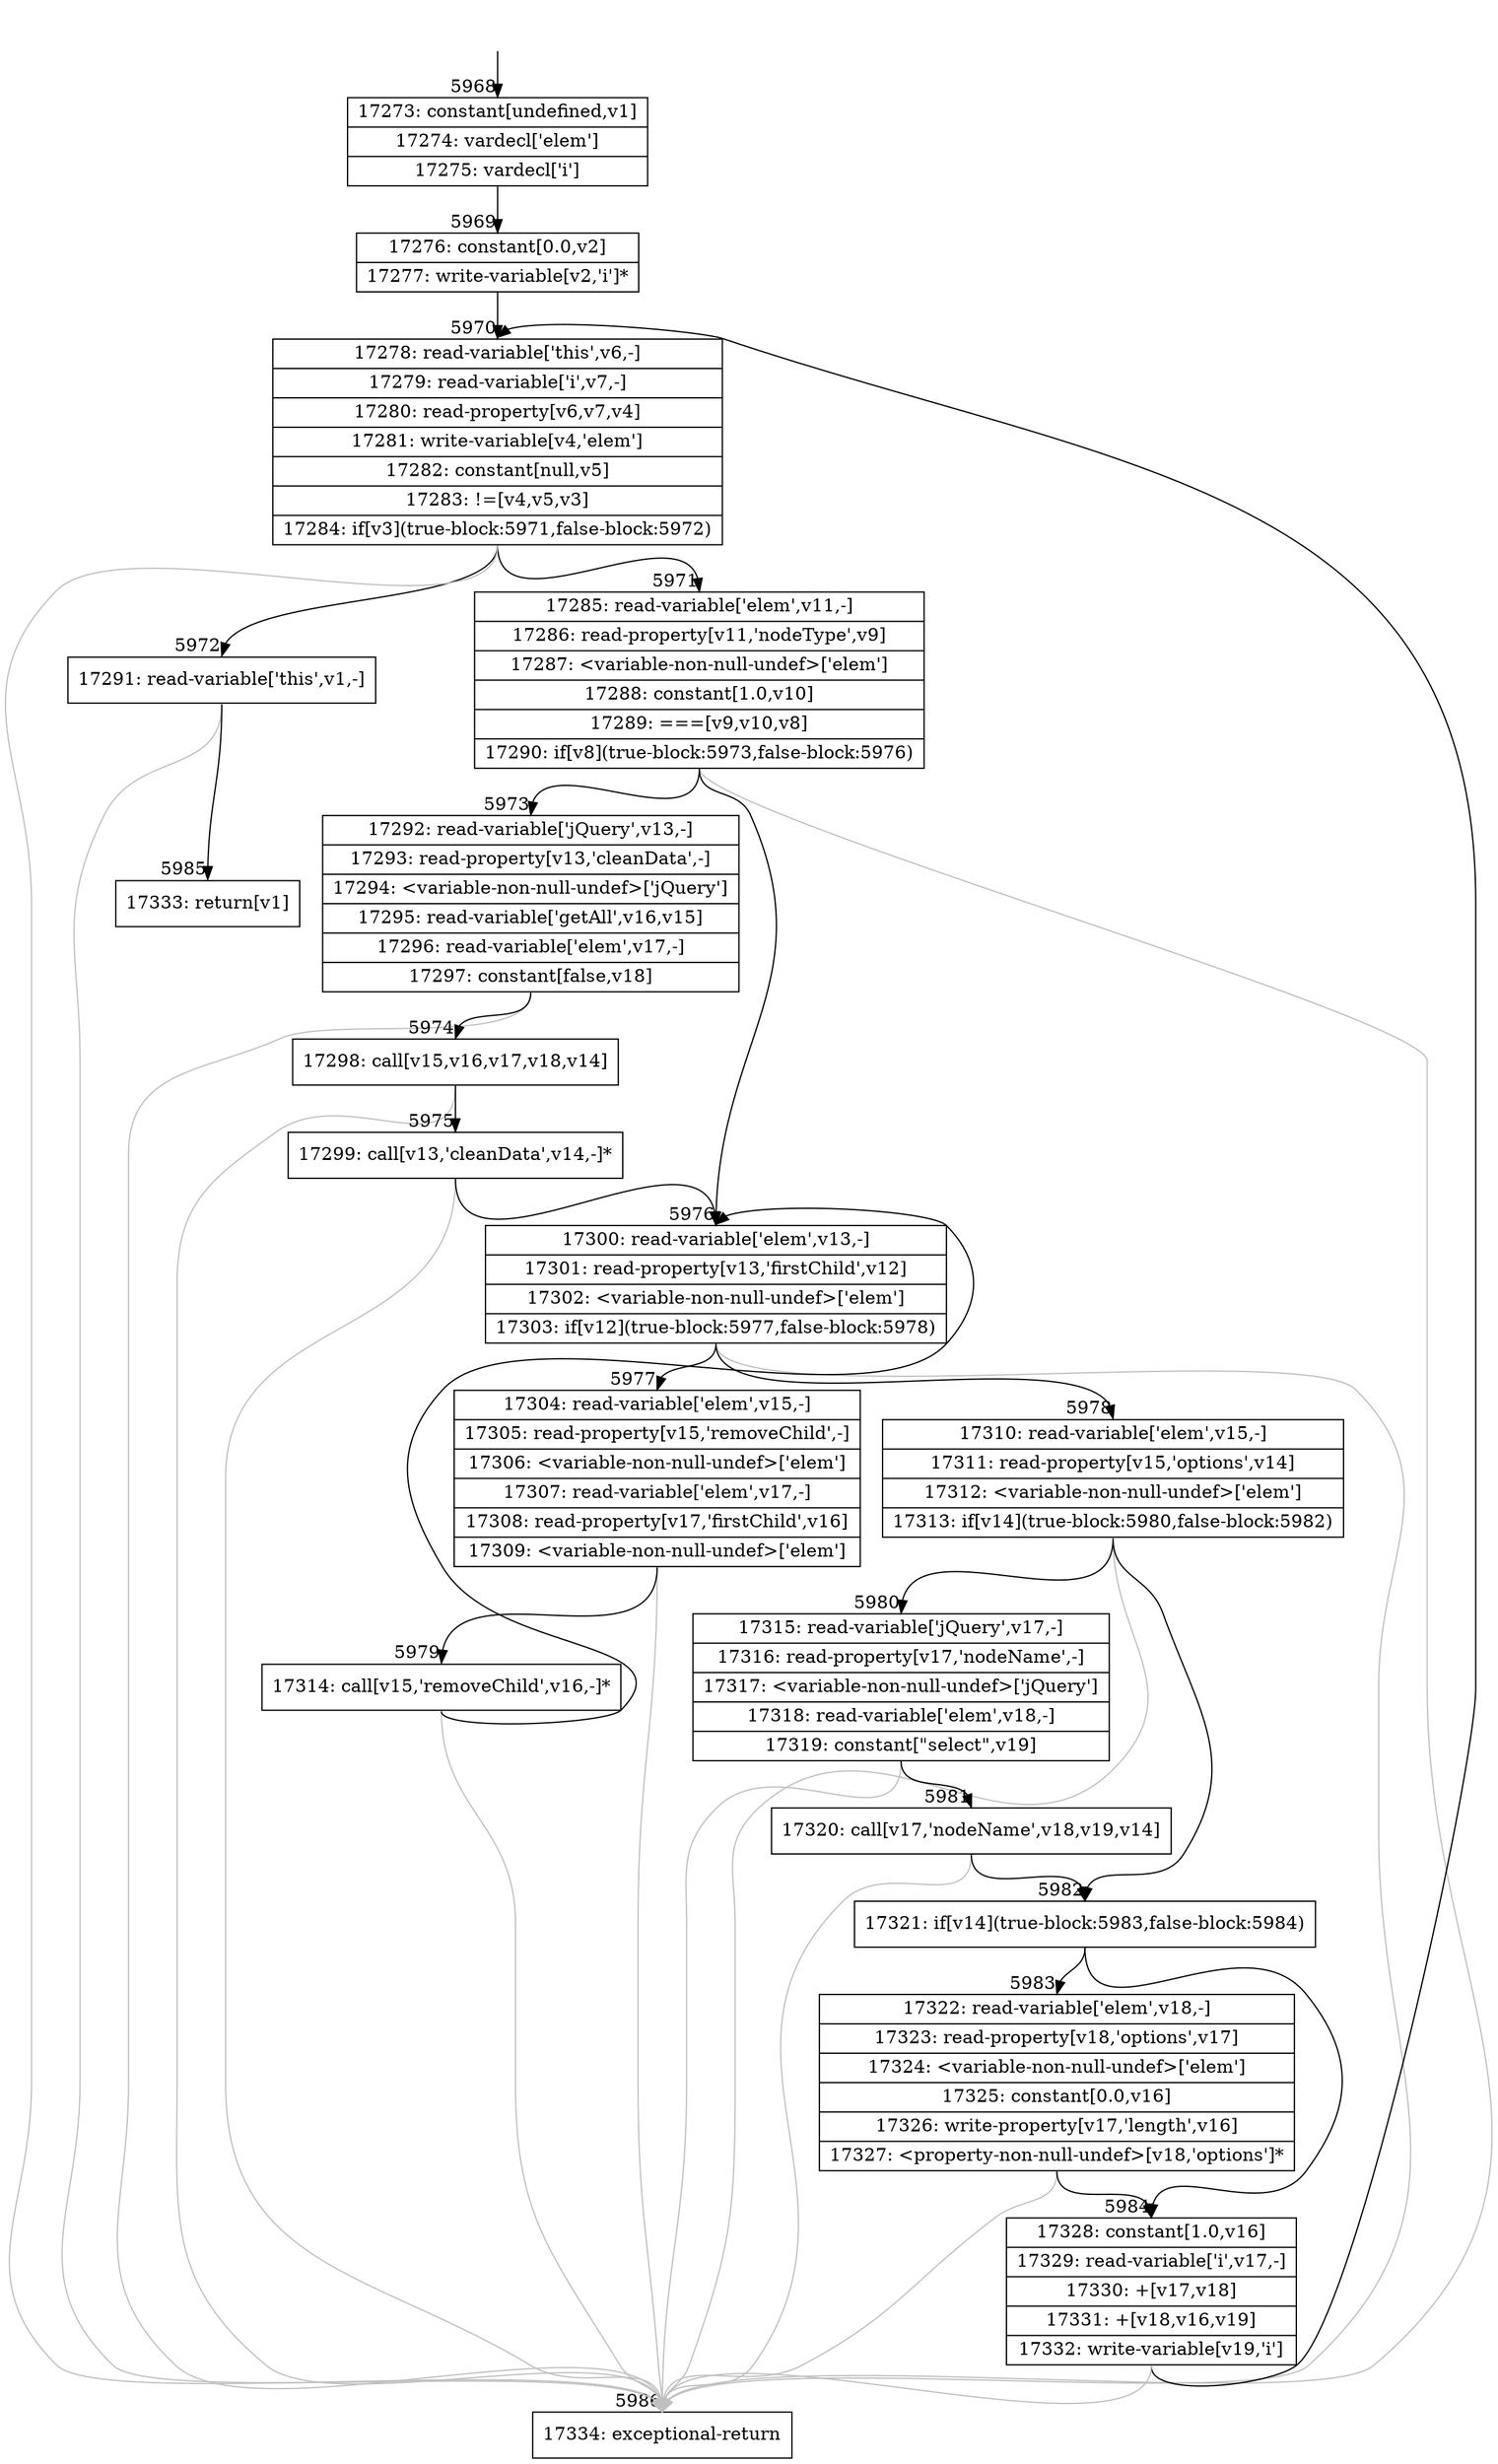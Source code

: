 digraph {
rankdir="TD"
BB_entry394[shape=none,label=""];
BB_entry394 -> BB5968 [tailport=s, headport=n, headlabel="    5968"]
BB5968 [shape=record label="{17273: constant[undefined,v1]|17274: vardecl['elem']|17275: vardecl['i']}" ] 
BB5968 -> BB5969 [tailport=s, headport=n, headlabel="      5969"]
BB5969 [shape=record label="{17276: constant[0.0,v2]|17277: write-variable[v2,'i']*}" ] 
BB5969 -> BB5970 [tailport=s, headport=n, headlabel="      5970"]
BB5970 [shape=record label="{17278: read-variable['this',v6,-]|17279: read-variable['i',v7,-]|17280: read-property[v6,v7,v4]|17281: write-variable[v4,'elem']|17282: constant[null,v5]|17283: !=[v4,v5,v3]|17284: if[v3](true-block:5971,false-block:5972)}" ] 
BB5970 -> BB5971 [tailport=s, headport=n, headlabel="      5971"]
BB5970 -> BB5972 [tailport=s, headport=n, headlabel="      5972"]
BB5970 -> BB5986 [tailport=s, headport=n, color=gray, headlabel="      5986"]
BB5971 [shape=record label="{17285: read-variable['elem',v11,-]|17286: read-property[v11,'nodeType',v9]|17287: \<variable-non-null-undef\>['elem']|17288: constant[1.0,v10]|17289: ===[v9,v10,v8]|17290: if[v8](true-block:5973,false-block:5976)}" ] 
BB5971 -> BB5973 [tailport=s, headport=n, headlabel="      5973"]
BB5971 -> BB5976 [tailport=s, headport=n, headlabel="      5976"]
BB5971 -> BB5986 [tailport=s, headport=n, color=gray]
BB5972 [shape=record label="{17291: read-variable['this',v1,-]}" ] 
BB5972 -> BB5985 [tailport=s, headport=n, headlabel="      5985"]
BB5972 -> BB5986 [tailport=s, headport=n, color=gray]
BB5973 [shape=record label="{17292: read-variable['jQuery',v13,-]|17293: read-property[v13,'cleanData',-]|17294: \<variable-non-null-undef\>['jQuery']|17295: read-variable['getAll',v16,v15]|17296: read-variable['elem',v17,-]|17297: constant[false,v18]}" ] 
BB5973 -> BB5974 [tailport=s, headport=n, headlabel="      5974"]
BB5973 -> BB5986 [tailport=s, headport=n, color=gray]
BB5974 [shape=record label="{17298: call[v15,v16,v17,v18,v14]}" ] 
BB5974 -> BB5975 [tailport=s, headport=n, headlabel="      5975"]
BB5974 -> BB5986 [tailport=s, headport=n, color=gray]
BB5975 [shape=record label="{17299: call[v13,'cleanData',v14,-]*}" ] 
BB5975 -> BB5976 [tailport=s, headport=n]
BB5975 -> BB5986 [tailport=s, headport=n, color=gray]
BB5976 [shape=record label="{17300: read-variable['elem',v13,-]|17301: read-property[v13,'firstChild',v12]|17302: \<variable-non-null-undef\>['elem']|17303: if[v12](true-block:5977,false-block:5978)}" ] 
BB5976 -> BB5977 [tailport=s, headport=n, headlabel="      5977"]
BB5976 -> BB5978 [tailport=s, headport=n, headlabel="      5978"]
BB5976 -> BB5986 [tailport=s, headport=n, color=gray]
BB5977 [shape=record label="{17304: read-variable['elem',v15,-]|17305: read-property[v15,'removeChild',-]|17306: \<variable-non-null-undef\>['elem']|17307: read-variable['elem',v17,-]|17308: read-property[v17,'firstChild',v16]|17309: \<variable-non-null-undef\>['elem']}" ] 
BB5977 -> BB5979 [tailport=s, headport=n, headlabel="      5979"]
BB5977 -> BB5986 [tailport=s, headport=n, color=gray]
BB5978 [shape=record label="{17310: read-variable['elem',v15,-]|17311: read-property[v15,'options',v14]|17312: \<variable-non-null-undef\>['elem']|17313: if[v14](true-block:5980,false-block:5982)}" ] 
BB5978 -> BB5982 [tailport=s, headport=n, headlabel="      5982"]
BB5978 -> BB5980 [tailport=s, headport=n, headlabel="      5980"]
BB5978 -> BB5986 [tailport=s, headport=n, color=gray]
BB5979 [shape=record label="{17314: call[v15,'removeChild',v16,-]*}" ] 
BB5979 -> BB5976 [tailport=s, headport=n]
BB5979 -> BB5986 [tailport=s, headport=n, color=gray]
BB5980 [shape=record label="{17315: read-variable['jQuery',v17,-]|17316: read-property[v17,'nodeName',-]|17317: \<variable-non-null-undef\>['jQuery']|17318: read-variable['elem',v18,-]|17319: constant[\"select\",v19]}" ] 
BB5980 -> BB5981 [tailport=s, headport=n, headlabel="      5981"]
BB5980 -> BB5986 [tailport=s, headport=n, color=gray]
BB5981 [shape=record label="{17320: call[v17,'nodeName',v18,v19,v14]}" ] 
BB5981 -> BB5982 [tailport=s, headport=n]
BB5981 -> BB5986 [tailport=s, headport=n, color=gray]
BB5982 [shape=record label="{17321: if[v14](true-block:5983,false-block:5984)}" ] 
BB5982 -> BB5983 [tailport=s, headport=n, headlabel="      5983"]
BB5982 -> BB5984 [tailport=s, headport=n, headlabel="      5984"]
BB5983 [shape=record label="{17322: read-variable['elem',v18,-]|17323: read-property[v18,'options',v17]|17324: \<variable-non-null-undef\>['elem']|17325: constant[0.0,v16]|17326: write-property[v17,'length',v16]|17327: \<property-non-null-undef\>[v18,'options']*}" ] 
BB5983 -> BB5984 [tailport=s, headport=n]
BB5983 -> BB5986 [tailport=s, headport=n, color=gray]
BB5984 [shape=record label="{17328: constant[1.0,v16]|17329: read-variable['i',v17,-]|17330: +[v17,v18]|17331: +[v18,v16,v19]|17332: write-variable[v19,'i']}" ] 
BB5984 -> BB5970 [tailport=s, headport=n]
BB5984 -> BB5986 [tailport=s, headport=n, color=gray]
BB5985 [shape=record label="{17333: return[v1]}" ] 
BB5986 [shape=record label="{17334: exceptional-return}" ] 
}
